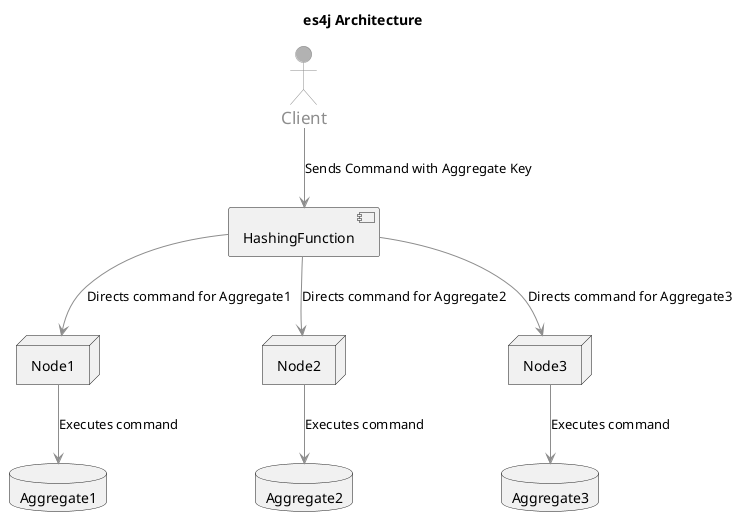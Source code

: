 @startuml

skinparam sequence {
    ArrowColor DeepSkyBlue
    ActorBorderColor DeepSkyBlue
    LifeLineBorderColor blue
    LifeLineBackgroundColor #A9DCDF
    ParticipantBorderColor DeepSkyBlue
    ParticipantBackgroundColor DodgerBlue
    ParticipantFontName Impact
    ParticipantFontSize 17
    ParticipantFontColor #A9DCDF
    ActorBackgroundColor aqua
    ActorFontColor DeepSkyBlue
    ActorFontSize 17
    ActorFontName Aapex
    NoteBackgroundColor wheat
    NoteBorderColor sienna
    NoteFontColor black
}
!define DEFAULT_MONO_FONT_SIZE 14

skinparam monochrome true

title es4j Architecture

actor Client
component HashingFunction
node Node1
node Node2
node Node3
database Aggregate1
database Aggregate2
database Aggregate3

Client --> HashingFunction : Sends Command with Aggregate Key
HashingFunction --> Node1 : Directs command for Aggregate1
HashingFunction --> Node2 : Directs command for Aggregate2
HashingFunction --> Node3 : Directs command for Aggregate3

Node1 --> Aggregate1 : Executes command
Node2 --> Aggregate2 : Executes command
Node3 --> Aggregate3 : Executes command

@enduml

